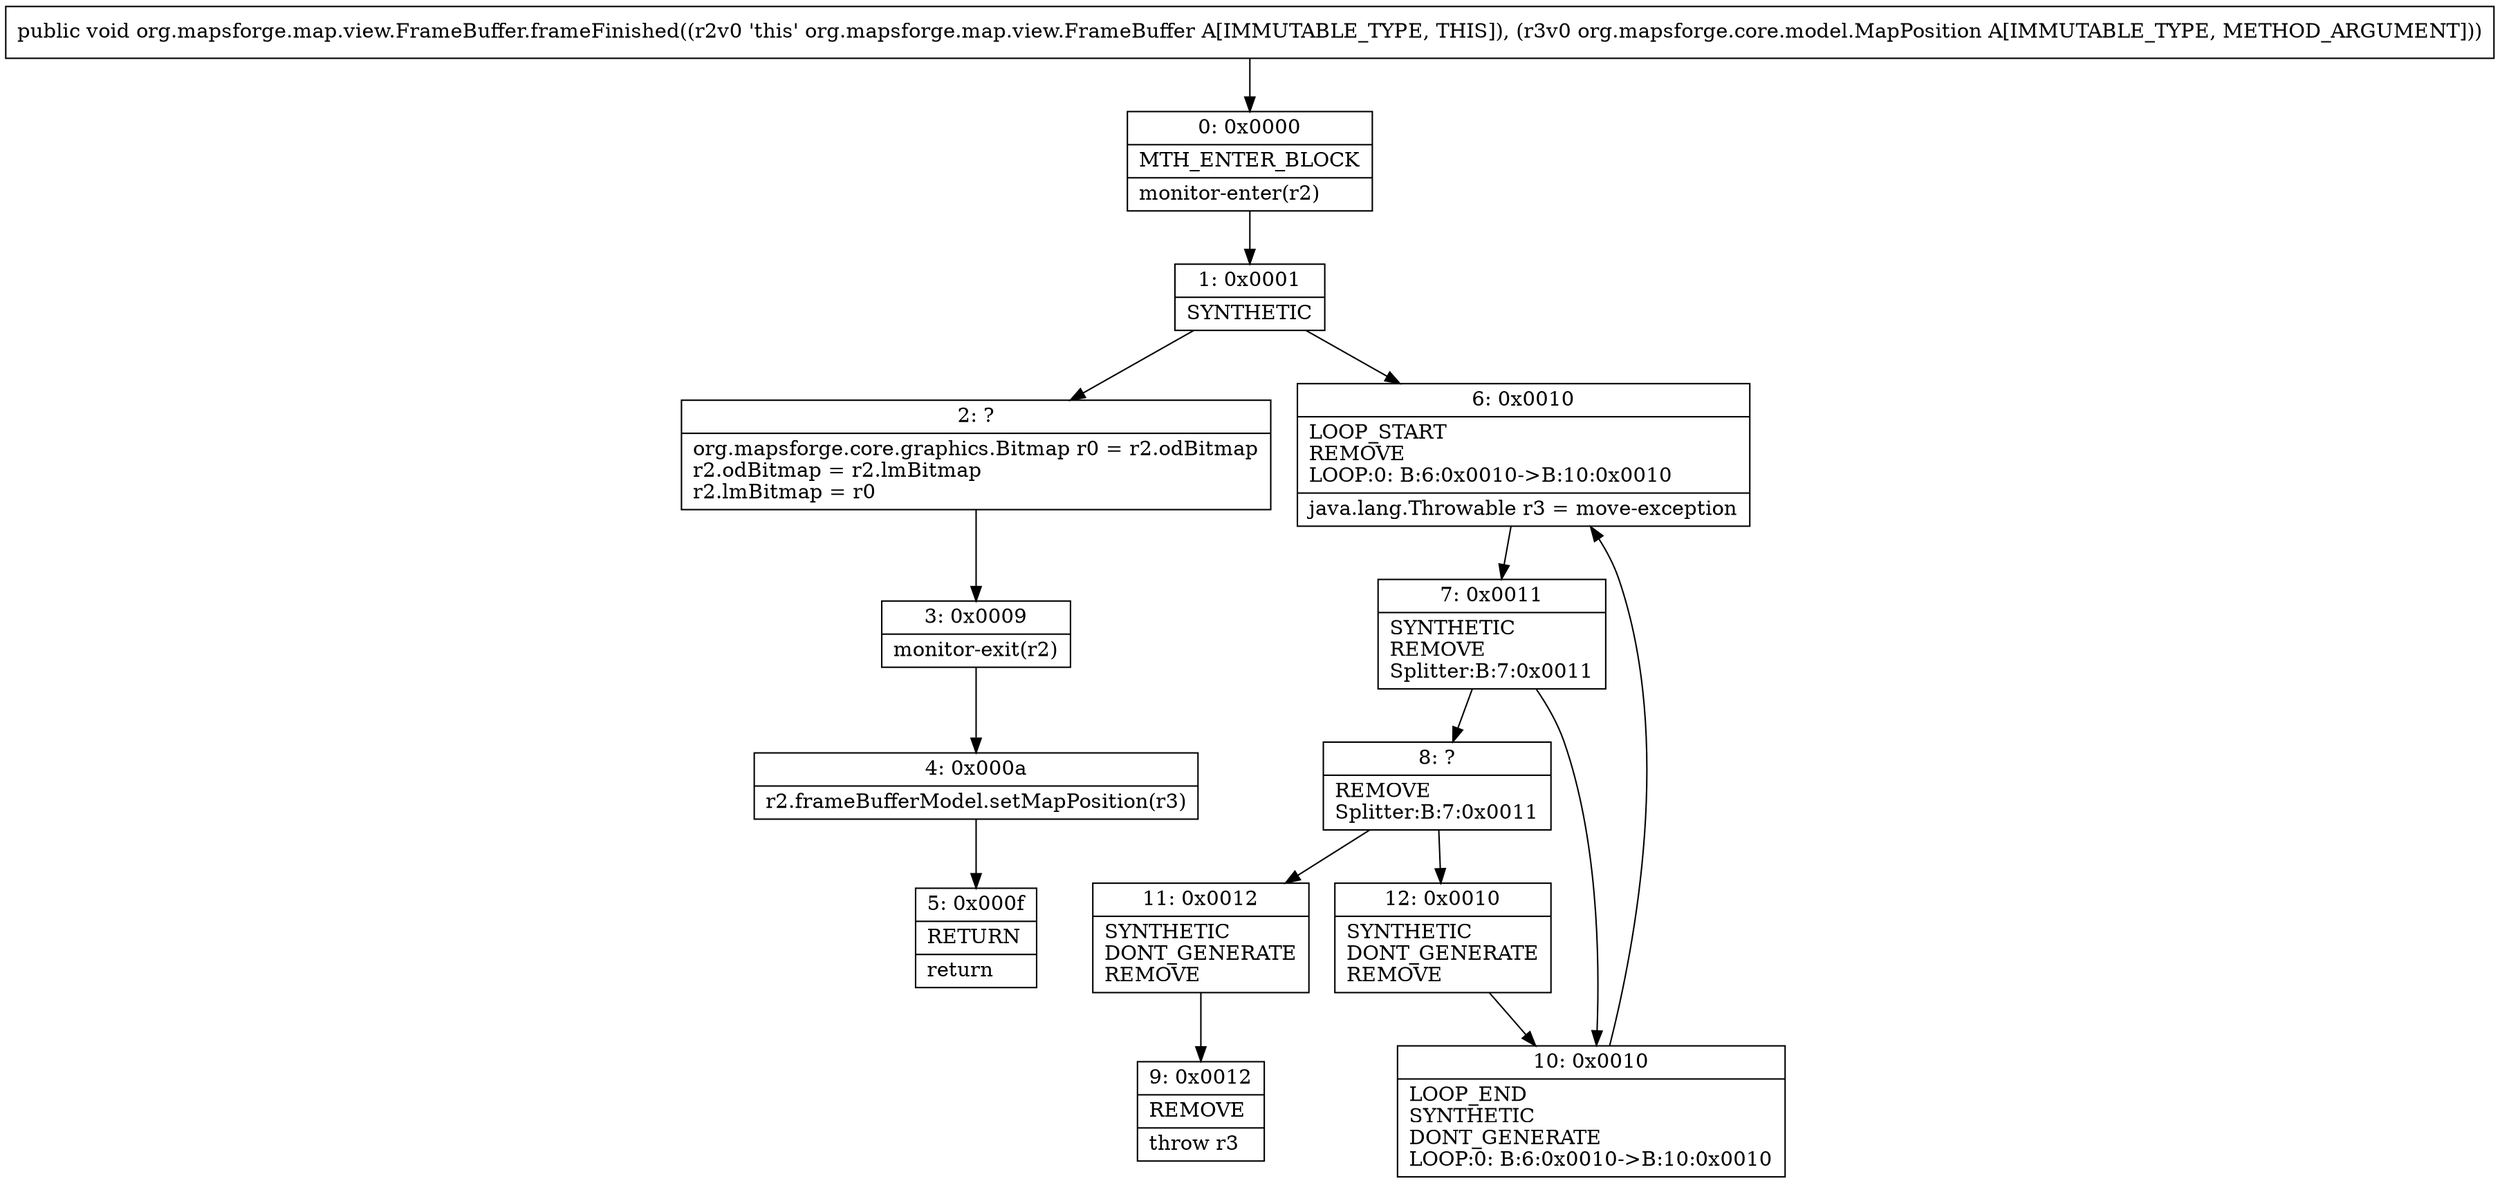 digraph "CFG fororg.mapsforge.map.view.FrameBuffer.frameFinished(Lorg\/mapsforge\/core\/model\/MapPosition;)V" {
Node_0 [shape=record,label="{0\:\ 0x0000|MTH_ENTER_BLOCK\l|monitor\-enter(r2)\l}"];
Node_1 [shape=record,label="{1\:\ 0x0001|SYNTHETIC\l}"];
Node_2 [shape=record,label="{2\:\ ?|org.mapsforge.core.graphics.Bitmap r0 = r2.odBitmap\lr2.odBitmap = r2.lmBitmap\lr2.lmBitmap = r0\l}"];
Node_3 [shape=record,label="{3\:\ 0x0009|monitor\-exit(r2)\l}"];
Node_4 [shape=record,label="{4\:\ 0x000a|r2.frameBufferModel.setMapPosition(r3)\l}"];
Node_5 [shape=record,label="{5\:\ 0x000f|RETURN\l|return\l}"];
Node_6 [shape=record,label="{6\:\ 0x0010|LOOP_START\lREMOVE\lLOOP:0: B:6:0x0010\-\>B:10:0x0010\l|java.lang.Throwable r3 = move\-exception\l}"];
Node_7 [shape=record,label="{7\:\ 0x0011|SYNTHETIC\lREMOVE\lSplitter:B:7:0x0011\l}"];
Node_8 [shape=record,label="{8\:\ ?|REMOVE\lSplitter:B:7:0x0011\l}"];
Node_9 [shape=record,label="{9\:\ 0x0012|REMOVE\l|throw r3\l}"];
Node_10 [shape=record,label="{10\:\ 0x0010|LOOP_END\lSYNTHETIC\lDONT_GENERATE\lLOOP:0: B:6:0x0010\-\>B:10:0x0010\l}"];
Node_11 [shape=record,label="{11\:\ 0x0012|SYNTHETIC\lDONT_GENERATE\lREMOVE\l}"];
Node_12 [shape=record,label="{12\:\ 0x0010|SYNTHETIC\lDONT_GENERATE\lREMOVE\l}"];
MethodNode[shape=record,label="{public void org.mapsforge.map.view.FrameBuffer.frameFinished((r2v0 'this' org.mapsforge.map.view.FrameBuffer A[IMMUTABLE_TYPE, THIS]), (r3v0 org.mapsforge.core.model.MapPosition A[IMMUTABLE_TYPE, METHOD_ARGUMENT])) }"];
MethodNode -> Node_0;
Node_0 -> Node_1;
Node_1 -> Node_2;
Node_1 -> Node_6;
Node_2 -> Node_3;
Node_3 -> Node_4;
Node_4 -> Node_5;
Node_6 -> Node_7;
Node_7 -> Node_8;
Node_7 -> Node_10;
Node_8 -> Node_11;
Node_8 -> Node_12;
Node_10 -> Node_6;
Node_11 -> Node_9;
Node_12 -> Node_10;
}

